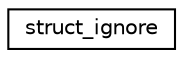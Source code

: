 digraph G
{
  edge [fontname="Helvetica",fontsize="10",labelfontname="Helvetica",labelfontsize="10"];
  node [fontname="Helvetica",fontsize="10",shape=record];
  rankdir="LR";
  Node1 [label="struct_ignore",height=0.2,width=0.4,color="black", fillcolor="white", style="filled",URL="$structstruct__ignore.html"];
}
